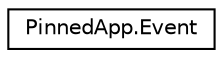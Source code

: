 digraph "Graphical Class Hierarchy"
{
  edge [fontname="Helvetica",fontsize="10",labelfontname="Helvetica",labelfontsize="10"];
  node [fontname="Helvetica",fontsize="10",shape=record];
  rankdir="LR";
  Node0 [label="PinnedApp.Event",height=0.2,width=0.4,color="black", fillcolor="white", style="filled",URL="$class_pinned_app_1_1_event.html",tooltip="Event portion of json "];
}
